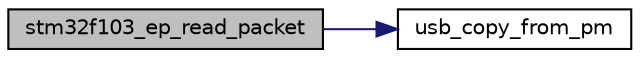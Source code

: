 digraph "stm32f103_ep_read_packet"
{
  edge [fontname="Helvetica",fontsize="10",labelfontname="Helvetica",labelfontsize="10"];
  node [fontname="Helvetica",fontsize="10",shape=record];
  rankdir="LR";
  Node1 [label="stm32f103_ep_read_packet",height=0.2,width=0.4,color="black", fillcolor="grey75", style="filled", fontcolor="black"];
  Node1 -> Node2 [color="midnightblue",fontsize="10",style="solid",fontname="Helvetica"];
  Node2 [label="usb_copy_from_pm",height=0.2,width=0.4,color="black", fillcolor="white", style="filled",URL="$usb__f103_8c.html#a65002ec3c6d1073785ef61846bb755ec",tooltip="Copy a data buffer from packet memory. "];
}
